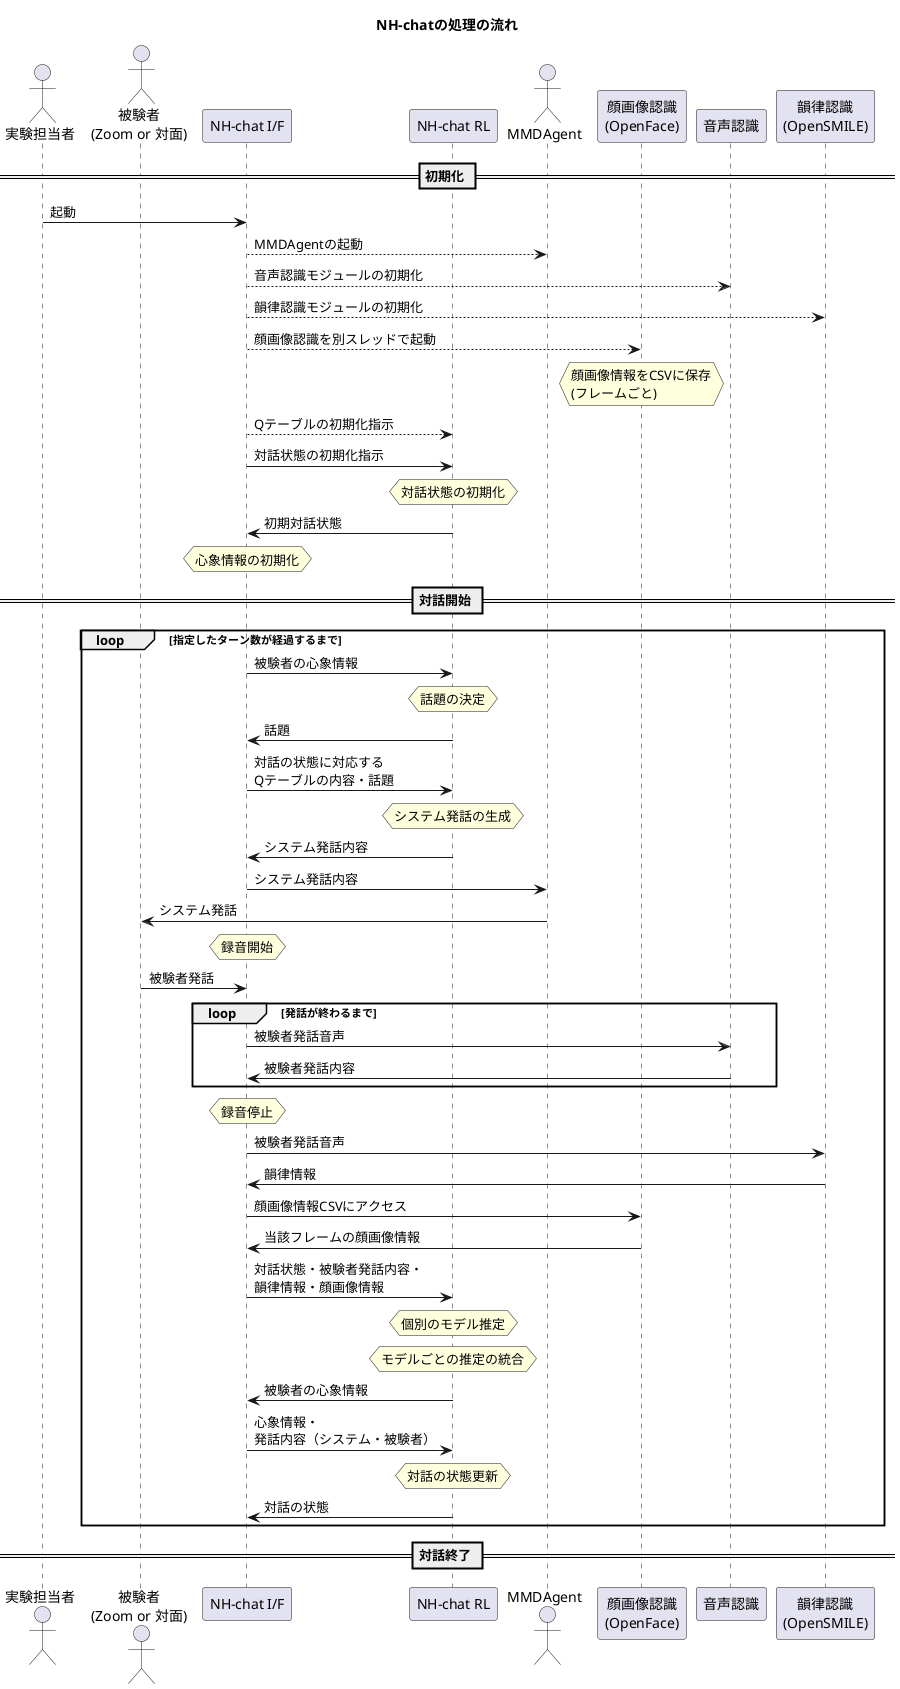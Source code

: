 @startuml
title NH-chatの処理の流れ

actor 実験担当者 as operator
actor "被験者\n(Zoom or 対面)" as subject

participant "NH-chat I/F" as nhChat
participant "NH-chat RL" as RL

actor MMDAgent as mmdAgent

participant "顔画像認識\n(OpenFace)" as openFace
participant "音声認識" as asr
participant "韻律認識\n(OpenSMILE)" as openSmile

== 初期化 ==
operator -> nhChat : 起動
nhChat --> mmdAgent : MMDAgentの起動
nhChat --> asr : 音声認識モジュールの初期化
nhChat --> openSmile : 韻律認識モジュールの初期化
nhChat --> openFace : 顔画像認識を別スレッドで起動
hnote over openFace : 顔画像情報をCSVに保存\n(フレームごと)
nhChat --> RL : Qテーブルの初期化指示
nhChat -> RL : 対話状態の初期化指示
hnote over RL : 対話状態の初期化
RL -> nhChat : 初期対話状態
hnote over nhChat : 心象情報の初期化

== 対話開始 ==

loop 指定したターン数が経過するまで
    nhChat -> RL : 被験者の心象情報
    hnote over RL : 話題の決定
    RL -> nhChat : 話題
    nhChat -> RL : 対話の状態に対応する\nQテーブルの内容・話題
    hnote over  RL : システム発話の生成
    RL -> nhChat : システム発話内容
    nhChat -> mmdAgent : システム発話内容
    mmdAgent -> subject : システム発話
    hnote over nhChat : 録音開始
    subject -> nhChat : 被験者発話
    loop 発話が終わるまで 
        nhChat -> asr : 被験者発話音声
        asr -> nhChat : 被験者発話内容
    end
    hnote over nhChat : 録音停止
    nhChat -> openSmile : 被験者発話音声
    openSmile -> nhChat : 韻律情報
    nhChat -> openFace : 顔画像情報CSVにアクセス
    openFace -> nhChat : 当該フレームの顔画像情報

    nhChat -> RL : 対話状態・被験者発話内容・\n韻律情報・顔画像情報
    hnote over RL : 個別のモデル推定
    hnote over RL : モデルごとの推定の統合
    RL -> nhChat : 被験者の心象情報

    nhChat -> RL : 心象情報・\n発話内容（システム・被験者）
    hnote over RL : 対話の状態更新
    RL -> nhChat : 対話の状態
end

== 対話終了 ==

@enduml